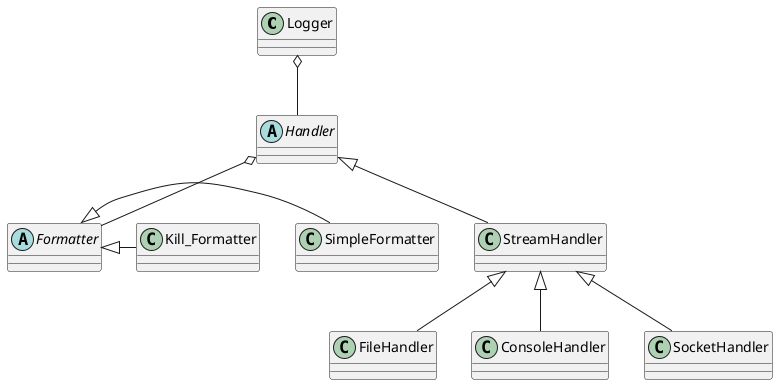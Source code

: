@startuml
class Logger
abstract class Handler
abstract class Formatter
class SimpleFormatter
class Kill_Formatter
class StreamHandler
class FileHandler
class ConsoleHandler
class SocketHandler

Logger o-- Handler
Handler o-- Formatter
Formatter <|- SimpleFormatter
Formatter <|- Kill_Formatter
Handler <|-- StreamHandler
StreamHandler <|-- FileHandler
StreamHandler <|-- ConsoleHandler
StreamHandler <|-- SocketHandler
@enduml
